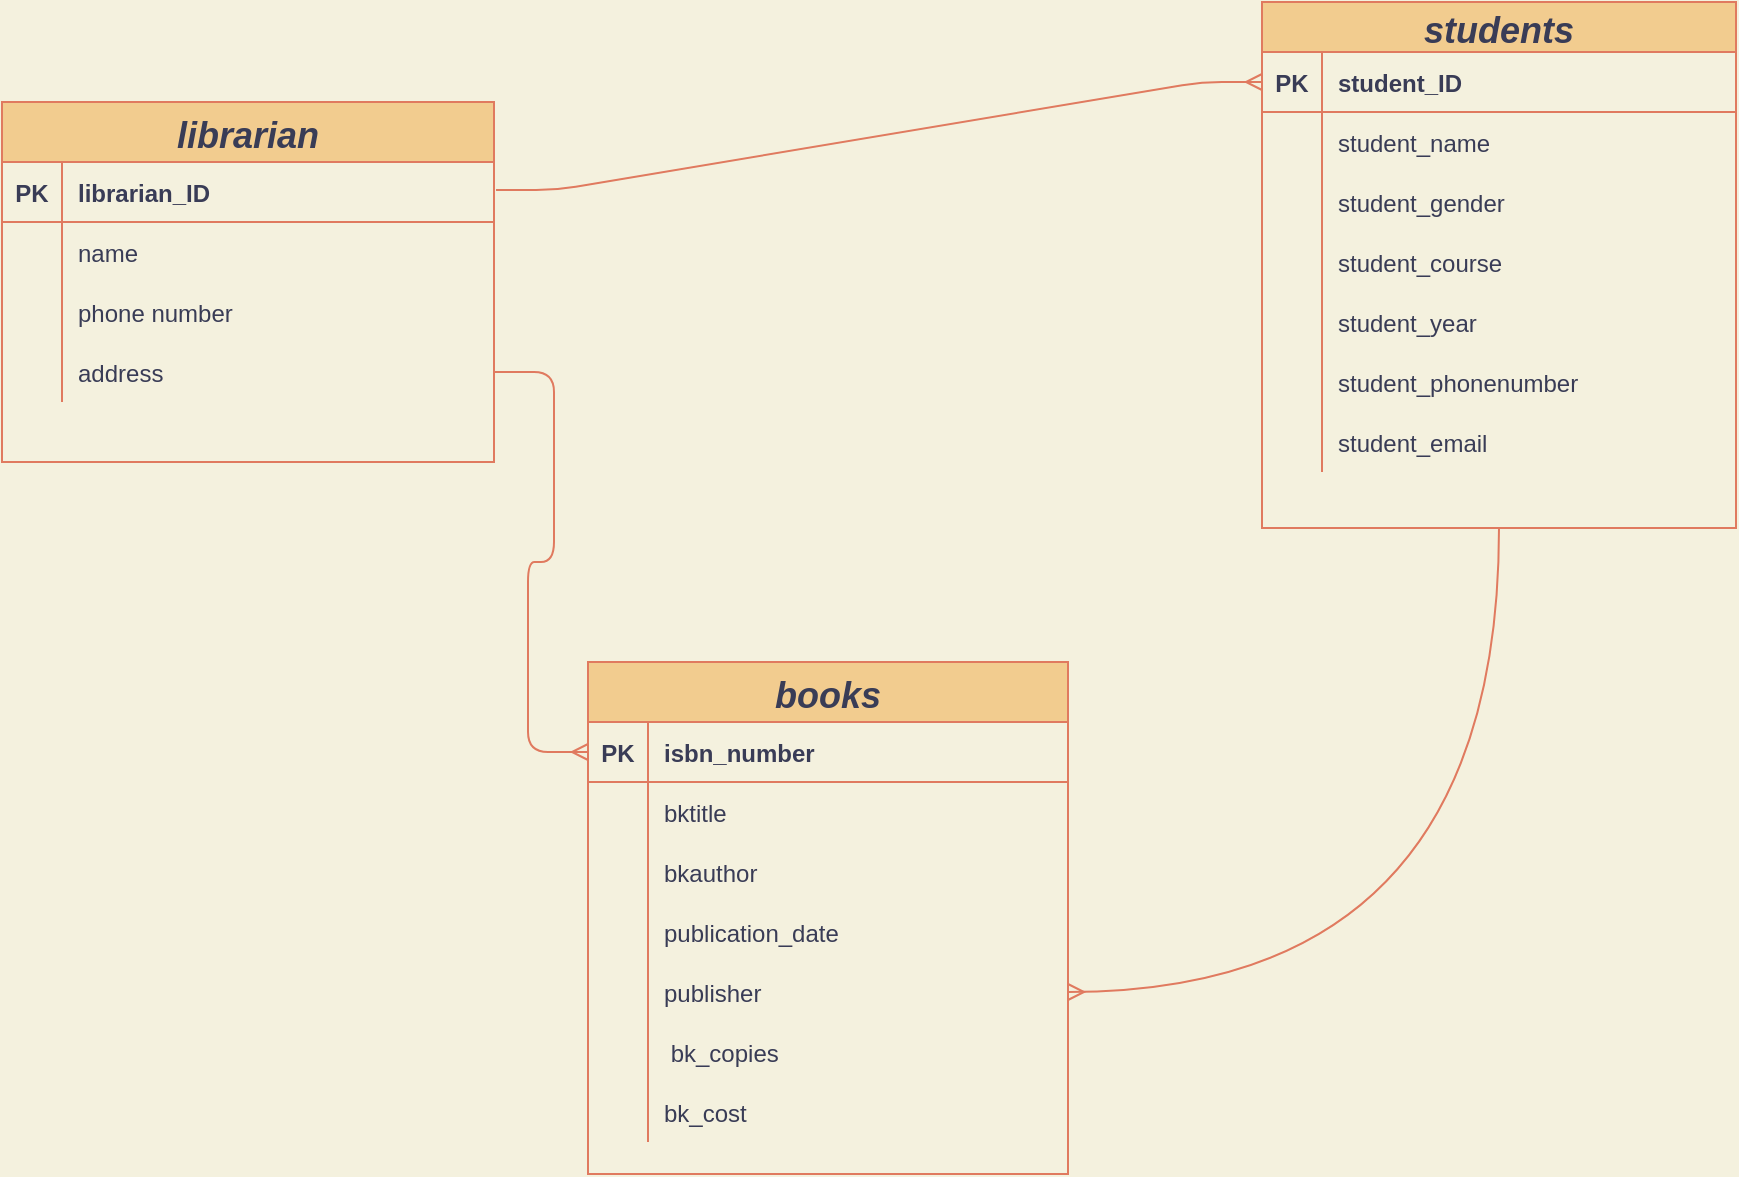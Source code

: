 <mxfile version="13.8.3" type="github"><diagram id="JJx2_gfpE4FfxIcfzd70" name="Page-1"><mxGraphModel dx="1700" dy="2600" grid="0" gridSize="5" guides="1" tooltips="1" connect="1" arrows="1" fold="1" page="1" pageScale="1" pageWidth="1400" pageHeight="850" background="#F4F1DE" math="0" shadow="0"><root><mxCell id="0"/><mxCell id="1" parent="0"/><mxCell id="Njf9uSvX7fE945b8m0Zn-18" value="librarian" style="shape=table;startSize=30;container=1;collapsible=1;childLayout=tableLayout;fixedRows=1;rowLines=0;fontStyle=3;align=center;resizeLast=1;fontSize=18;fillColor=#F2CC8F;strokeColor=#E07A5F;fontColor=#393C56;" parent="1" vertex="1"><mxGeometry x="280" y="160" width="246" height="180" as="geometry"/></mxCell><mxCell id="Njf9uSvX7fE945b8m0Zn-19" value="" style="shape=partialRectangle;collapsible=0;dropTarget=0;pointerEvents=0;fillColor=none;top=0;left=0;bottom=1;right=0;points=[[0,0.5],[1,0.5]];portConstraint=eastwest;strokeColor=#E07A5F;fontColor=#393C56;" parent="Njf9uSvX7fE945b8m0Zn-18" vertex="1"><mxGeometry y="30" width="246" height="30" as="geometry"/></mxCell><mxCell id="Njf9uSvX7fE945b8m0Zn-20" value="PK" style="shape=partialRectangle;connectable=0;fillColor=none;top=0;left=0;bottom=0;right=0;fontStyle=1;overflow=hidden;strokeColor=#E07A5F;fontColor=#393C56;" parent="Njf9uSvX7fE945b8m0Zn-19" vertex="1"><mxGeometry width="30" height="30" as="geometry"/></mxCell><mxCell id="Njf9uSvX7fE945b8m0Zn-21" value="librarian_ID" style="shape=partialRectangle;connectable=0;fillColor=none;top=0;left=0;bottom=0;right=0;align=left;spacingLeft=6;fontStyle=1;overflow=hidden;strokeColor=#E07A5F;fontColor=#393C56;" parent="Njf9uSvX7fE945b8m0Zn-19" vertex="1"><mxGeometry x="30" width="216" height="30" as="geometry"/></mxCell><mxCell id="Njf9uSvX7fE945b8m0Zn-22" value="" style="shape=partialRectangle;collapsible=0;dropTarget=0;pointerEvents=0;fillColor=none;top=0;left=0;bottom=0;right=0;points=[[0,0.5],[1,0.5]];portConstraint=eastwest;strokeColor=#E07A5F;fontColor=#393C56;" parent="Njf9uSvX7fE945b8m0Zn-18" vertex="1"><mxGeometry y="60" width="246" height="30" as="geometry"/></mxCell><mxCell id="Njf9uSvX7fE945b8m0Zn-23" value="" style="shape=partialRectangle;connectable=0;fillColor=none;top=0;left=0;bottom=0;right=0;editable=1;overflow=hidden;strokeColor=#E07A5F;fontColor=#393C56;" parent="Njf9uSvX7fE945b8m0Zn-22" vertex="1"><mxGeometry width="30" height="30" as="geometry"/></mxCell><mxCell id="Njf9uSvX7fE945b8m0Zn-24" value="name" style="shape=partialRectangle;connectable=0;fillColor=none;top=0;left=0;bottom=0;right=0;align=left;spacingLeft=6;overflow=hidden;strokeColor=#E07A5F;fontColor=#393C56;" parent="Njf9uSvX7fE945b8m0Zn-22" vertex="1"><mxGeometry x="30" width="216" height="30" as="geometry"/></mxCell><mxCell id="Njf9uSvX7fE945b8m0Zn-25" value="" style="shape=partialRectangle;collapsible=0;dropTarget=0;pointerEvents=0;fillColor=none;top=0;left=0;bottom=0;right=0;points=[[0,0.5],[1,0.5]];portConstraint=eastwest;strokeColor=#E07A5F;fontColor=#393C56;" parent="Njf9uSvX7fE945b8m0Zn-18" vertex="1"><mxGeometry y="90" width="246" height="30" as="geometry"/></mxCell><mxCell id="Njf9uSvX7fE945b8m0Zn-26" value="" style="shape=partialRectangle;connectable=0;fillColor=none;top=0;left=0;bottom=0;right=0;editable=1;overflow=hidden;strokeColor=#E07A5F;fontColor=#393C56;" parent="Njf9uSvX7fE945b8m0Zn-25" vertex="1"><mxGeometry width="30" height="30" as="geometry"/></mxCell><mxCell id="Njf9uSvX7fE945b8m0Zn-27" value="phone number" style="shape=partialRectangle;connectable=0;fillColor=none;top=0;left=0;bottom=0;right=0;align=left;spacingLeft=6;overflow=hidden;strokeColor=#E07A5F;fontColor=#393C56;" parent="Njf9uSvX7fE945b8m0Zn-25" vertex="1"><mxGeometry x="30" width="216" height="30" as="geometry"/></mxCell><mxCell id="Njf9uSvX7fE945b8m0Zn-28" value="" style="shape=partialRectangle;collapsible=0;dropTarget=0;pointerEvents=0;fillColor=none;top=0;left=0;bottom=0;right=0;points=[[0,0.5],[1,0.5]];portConstraint=eastwest;strokeColor=#E07A5F;fontColor=#393C56;" parent="Njf9uSvX7fE945b8m0Zn-18" vertex="1"><mxGeometry y="120" width="246" height="30" as="geometry"/></mxCell><mxCell id="Njf9uSvX7fE945b8m0Zn-29" value="" style="shape=partialRectangle;connectable=0;fillColor=none;top=0;left=0;bottom=0;right=0;editable=1;overflow=hidden;strokeColor=#E07A5F;fontColor=#393C56;" parent="Njf9uSvX7fE945b8m0Zn-28" vertex="1"><mxGeometry width="30" height="30" as="geometry"/></mxCell><mxCell id="Njf9uSvX7fE945b8m0Zn-30" value="address" style="shape=partialRectangle;connectable=0;fillColor=none;top=0;left=0;bottom=0;right=0;align=left;spacingLeft=6;overflow=hidden;strokeColor=#E07A5F;fontColor=#393C56;" parent="Njf9uSvX7fE945b8m0Zn-28" vertex="1"><mxGeometry x="30" width="216" height="30" as="geometry"/></mxCell><mxCell id="Njf9uSvX7fE945b8m0Zn-57" value="students" style="shape=table;startSize=25;container=1;collapsible=1;childLayout=tableLayout;fixedRows=1;rowLines=0;fontStyle=3;align=center;resizeLast=1;fontSize=18;fillColor=#F2CC8F;strokeColor=#E07A5F;fontColor=#393C56;" parent="1" vertex="1"><mxGeometry x="910" y="110" width="237" height="263" as="geometry"/></mxCell><mxCell id="Njf9uSvX7fE945b8m0Zn-58" value="" style="shape=partialRectangle;collapsible=0;dropTarget=0;pointerEvents=0;fillColor=none;top=0;left=0;bottom=1;right=0;points=[[0,0.5],[1,0.5]];portConstraint=eastwest;strokeColor=#E07A5F;fontColor=#393C56;" parent="Njf9uSvX7fE945b8m0Zn-57" vertex="1"><mxGeometry y="25" width="237" height="30" as="geometry"/></mxCell><mxCell id="Njf9uSvX7fE945b8m0Zn-59" value="PK" style="shape=partialRectangle;connectable=0;fillColor=none;top=0;left=0;bottom=0;right=0;fontStyle=1;overflow=hidden;strokeColor=#E07A5F;fontColor=#393C56;" parent="Njf9uSvX7fE945b8m0Zn-58" vertex="1"><mxGeometry width="30" height="30" as="geometry"/></mxCell><mxCell id="Njf9uSvX7fE945b8m0Zn-60" value="student_ID" style="shape=partialRectangle;connectable=0;fillColor=none;top=0;left=0;bottom=0;right=0;align=left;spacingLeft=6;fontStyle=1;overflow=hidden;strokeColor=#E07A5F;fontColor=#393C56;" parent="Njf9uSvX7fE945b8m0Zn-58" vertex="1"><mxGeometry x="30" width="207" height="30" as="geometry"/></mxCell><mxCell id="Njf9uSvX7fE945b8m0Zn-61" value="" style="shape=partialRectangle;collapsible=0;dropTarget=0;pointerEvents=0;fillColor=none;top=0;left=0;bottom=0;right=0;points=[[0,0.5],[1,0.5]];portConstraint=eastwest;strokeColor=#E07A5F;fontColor=#393C56;" parent="Njf9uSvX7fE945b8m0Zn-57" vertex="1"><mxGeometry y="55" width="237" height="30" as="geometry"/></mxCell><mxCell id="Njf9uSvX7fE945b8m0Zn-62" value="" style="shape=partialRectangle;connectable=0;fillColor=none;top=0;left=0;bottom=0;right=0;editable=1;overflow=hidden;strokeColor=#E07A5F;fontColor=#393C56;" parent="Njf9uSvX7fE945b8m0Zn-61" vertex="1"><mxGeometry width="30" height="30" as="geometry"/></mxCell><mxCell id="Njf9uSvX7fE945b8m0Zn-63" value="student_name" style="shape=partialRectangle;connectable=0;fillColor=none;top=0;left=0;bottom=0;right=0;align=left;spacingLeft=6;overflow=hidden;strokeColor=#E07A5F;fontColor=#393C56;" parent="Njf9uSvX7fE945b8m0Zn-61" vertex="1"><mxGeometry x="30" width="207" height="30" as="geometry"/></mxCell><mxCell id="Njf9uSvX7fE945b8m0Zn-64" value="" style="shape=partialRectangle;collapsible=0;dropTarget=0;pointerEvents=0;fillColor=none;top=0;left=0;bottom=0;right=0;points=[[0,0.5],[1,0.5]];portConstraint=eastwest;strokeColor=#E07A5F;fontColor=#393C56;" parent="Njf9uSvX7fE945b8m0Zn-57" vertex="1"><mxGeometry y="85" width="237" height="30" as="geometry"/></mxCell><mxCell id="Njf9uSvX7fE945b8m0Zn-65" value="" style="shape=partialRectangle;connectable=0;fillColor=none;top=0;left=0;bottom=0;right=0;editable=1;overflow=hidden;strokeColor=#E07A5F;fontColor=#393C56;" parent="Njf9uSvX7fE945b8m0Zn-64" vertex="1"><mxGeometry width="30" height="30" as="geometry"/></mxCell><mxCell id="Njf9uSvX7fE945b8m0Zn-66" value="student_gender" style="shape=partialRectangle;connectable=0;fillColor=none;top=0;left=0;bottom=0;right=0;align=left;spacingLeft=6;overflow=hidden;strokeColor=#E07A5F;fontColor=#393C56;" parent="Njf9uSvX7fE945b8m0Zn-64" vertex="1"><mxGeometry x="30" width="207" height="30" as="geometry"/></mxCell><mxCell id="Njf9uSvX7fE945b8m0Zn-67" value="" style="shape=partialRectangle;collapsible=0;dropTarget=0;pointerEvents=0;fillColor=none;top=0;left=0;bottom=0;right=0;points=[[0,0.5],[1,0.5]];portConstraint=eastwest;strokeColor=#E07A5F;fontColor=#393C56;" parent="Njf9uSvX7fE945b8m0Zn-57" vertex="1"><mxGeometry y="115" width="237" height="30" as="geometry"/></mxCell><mxCell id="Njf9uSvX7fE945b8m0Zn-68" value="" style="shape=partialRectangle;connectable=0;fillColor=none;top=0;left=0;bottom=0;right=0;editable=1;overflow=hidden;strokeColor=#E07A5F;fontColor=#393C56;" parent="Njf9uSvX7fE945b8m0Zn-67" vertex="1"><mxGeometry width="30" height="30" as="geometry"/></mxCell><mxCell id="Njf9uSvX7fE945b8m0Zn-69" value="student_course" style="shape=partialRectangle;connectable=0;fillColor=none;top=0;left=0;bottom=0;right=0;align=left;spacingLeft=6;overflow=hidden;strokeColor=#E07A5F;fontColor=#393C56;" parent="Njf9uSvX7fE945b8m0Zn-67" vertex="1"><mxGeometry x="30" width="207" height="30" as="geometry"/></mxCell><mxCell id="Njf9uSvX7fE945b8m0Zn-107" value="" style="shape=partialRectangle;collapsible=0;dropTarget=0;pointerEvents=0;fillColor=none;top=0;left=0;bottom=0;right=0;points=[[0,0.5],[1,0.5]];portConstraint=eastwest;strokeColor=#E07A5F;fontColor=#393C56;" parent="Njf9uSvX7fE945b8m0Zn-57" vertex="1"><mxGeometry y="145" width="237" height="30" as="geometry"/></mxCell><mxCell id="Njf9uSvX7fE945b8m0Zn-108" value="" style="shape=partialRectangle;connectable=0;fillColor=none;top=0;left=0;bottom=0;right=0;editable=1;overflow=hidden;strokeColor=#E07A5F;fontColor=#393C56;" parent="Njf9uSvX7fE945b8m0Zn-107" vertex="1"><mxGeometry width="30" height="30" as="geometry"/></mxCell><mxCell id="Njf9uSvX7fE945b8m0Zn-109" value="student_year" style="shape=partialRectangle;connectable=0;fillColor=none;top=0;left=0;bottom=0;right=0;align=left;spacingLeft=6;overflow=hidden;strokeColor=#E07A5F;fontColor=#393C56;" parent="Njf9uSvX7fE945b8m0Zn-107" vertex="1"><mxGeometry x="30" width="207" height="30" as="geometry"/></mxCell><mxCell id="Njf9uSvX7fE945b8m0Zn-110" value="" style="shape=partialRectangle;collapsible=0;dropTarget=0;pointerEvents=0;fillColor=none;top=0;left=0;bottom=0;right=0;points=[[0,0.5],[1,0.5]];portConstraint=eastwest;strokeColor=#E07A5F;fontColor=#393C56;" parent="Njf9uSvX7fE945b8m0Zn-57" vertex="1"><mxGeometry y="175" width="237" height="30" as="geometry"/></mxCell><mxCell id="Njf9uSvX7fE945b8m0Zn-111" value="" style="shape=partialRectangle;connectable=0;fillColor=none;top=0;left=0;bottom=0;right=0;editable=1;overflow=hidden;strokeColor=#E07A5F;fontColor=#393C56;" parent="Njf9uSvX7fE945b8m0Zn-110" vertex="1"><mxGeometry width="30" height="30" as="geometry"/></mxCell><mxCell id="Njf9uSvX7fE945b8m0Zn-112" value="student_phonenumber" style="shape=partialRectangle;connectable=0;fillColor=none;top=0;left=0;bottom=0;right=0;align=left;spacingLeft=6;overflow=hidden;strokeColor=#E07A5F;fontColor=#393C56;" parent="Njf9uSvX7fE945b8m0Zn-110" vertex="1"><mxGeometry x="30" width="207" height="30" as="geometry"/></mxCell><mxCell id="Njf9uSvX7fE945b8m0Zn-113" value="" style="shape=partialRectangle;collapsible=0;dropTarget=0;pointerEvents=0;fillColor=none;top=0;left=0;bottom=0;right=0;points=[[0,0.5],[1,0.5]];portConstraint=eastwest;strokeColor=#E07A5F;fontColor=#393C56;" parent="Njf9uSvX7fE945b8m0Zn-57" vertex="1"><mxGeometry y="205" width="237" height="30" as="geometry"/></mxCell><mxCell id="Njf9uSvX7fE945b8m0Zn-114" value="" style="shape=partialRectangle;connectable=0;fillColor=none;top=0;left=0;bottom=0;right=0;editable=1;overflow=hidden;strokeColor=#E07A5F;fontColor=#393C56;" parent="Njf9uSvX7fE945b8m0Zn-113" vertex="1"><mxGeometry width="30" height="30" as="geometry"/></mxCell><mxCell id="Njf9uSvX7fE945b8m0Zn-115" value="student_email" style="shape=partialRectangle;connectable=0;fillColor=none;top=0;left=0;bottom=0;right=0;align=left;spacingLeft=6;overflow=hidden;strokeColor=#E07A5F;fontColor=#393C56;" parent="Njf9uSvX7fE945b8m0Zn-113" vertex="1"><mxGeometry x="30" width="207" height="30" as="geometry"/></mxCell><mxCell id="Njf9uSvX7fE945b8m0Zn-83" value="books" style="shape=table;startSize=30;container=1;collapsible=1;childLayout=tableLayout;fixedRows=1;rowLines=0;fontStyle=3;align=center;resizeLast=1;fontSize=18;fillColor=#F2CC8F;strokeColor=#E07A5F;fontColor=#393C56;" parent="1" vertex="1"><mxGeometry x="573" y="440" width="240" height="256" as="geometry"/></mxCell><mxCell id="Njf9uSvX7fE945b8m0Zn-84" value="" style="shape=partialRectangle;collapsible=0;dropTarget=0;pointerEvents=0;fillColor=none;top=0;left=0;bottom=1;right=0;points=[[0,0.5],[1,0.5]];portConstraint=eastwest;strokeColor=#E07A5F;fontColor=#393C56;" parent="Njf9uSvX7fE945b8m0Zn-83" vertex="1"><mxGeometry y="30" width="240" height="30" as="geometry"/></mxCell><mxCell id="Njf9uSvX7fE945b8m0Zn-85" value="PK" style="shape=partialRectangle;connectable=0;fillColor=none;top=0;left=0;bottom=0;right=0;fontStyle=1;overflow=hidden;strokeColor=#E07A5F;fontColor=#393C56;" parent="Njf9uSvX7fE945b8m0Zn-84" vertex="1"><mxGeometry width="30" height="30" as="geometry"/></mxCell><mxCell id="Njf9uSvX7fE945b8m0Zn-86" value="isbn_number" style="shape=partialRectangle;connectable=0;fillColor=none;top=0;left=0;bottom=0;right=0;align=left;spacingLeft=6;fontStyle=1;overflow=hidden;strokeColor=#E07A5F;fontColor=#393C56;" parent="Njf9uSvX7fE945b8m0Zn-84" vertex="1"><mxGeometry x="30" width="210" height="30" as="geometry"/></mxCell><mxCell id="Njf9uSvX7fE945b8m0Zn-87" value="" style="shape=partialRectangle;collapsible=0;dropTarget=0;pointerEvents=0;fillColor=none;top=0;left=0;bottom=0;right=0;points=[[0,0.5],[1,0.5]];portConstraint=eastwest;strokeColor=#E07A5F;fontColor=#393C56;" parent="Njf9uSvX7fE945b8m0Zn-83" vertex="1"><mxGeometry y="60" width="240" height="30" as="geometry"/></mxCell><mxCell id="Njf9uSvX7fE945b8m0Zn-88" value="" style="shape=partialRectangle;connectable=0;fillColor=none;top=0;left=0;bottom=0;right=0;editable=1;overflow=hidden;strokeColor=#E07A5F;fontColor=#393C56;" parent="Njf9uSvX7fE945b8m0Zn-87" vertex="1"><mxGeometry width="30" height="30" as="geometry"/></mxCell><mxCell id="Njf9uSvX7fE945b8m0Zn-89" value="bktitle" style="shape=partialRectangle;connectable=0;fillColor=none;top=0;left=0;bottom=0;right=0;align=left;spacingLeft=6;overflow=hidden;strokeColor=#E07A5F;fontColor=#393C56;" parent="Njf9uSvX7fE945b8m0Zn-87" vertex="1"><mxGeometry x="30" width="210" height="30" as="geometry"/></mxCell><mxCell id="Njf9uSvX7fE945b8m0Zn-90" value="" style="shape=partialRectangle;collapsible=0;dropTarget=0;pointerEvents=0;fillColor=none;top=0;left=0;bottom=0;right=0;points=[[0,0.5],[1,0.5]];portConstraint=eastwest;strokeColor=#E07A5F;fontColor=#393C56;" parent="Njf9uSvX7fE945b8m0Zn-83" vertex="1"><mxGeometry y="90" width="240" height="30" as="geometry"/></mxCell><mxCell id="Njf9uSvX7fE945b8m0Zn-91" value="" style="shape=partialRectangle;connectable=0;fillColor=none;top=0;left=0;bottom=0;right=0;editable=1;overflow=hidden;strokeColor=#E07A5F;fontColor=#393C56;" parent="Njf9uSvX7fE945b8m0Zn-90" vertex="1"><mxGeometry width="30" height="30" as="geometry"/></mxCell><mxCell id="Njf9uSvX7fE945b8m0Zn-92" value="bkauthor" style="shape=partialRectangle;connectable=0;fillColor=none;top=0;left=0;bottom=0;right=0;align=left;spacingLeft=6;overflow=hidden;strokeColor=#E07A5F;fontColor=#393C56;" parent="Njf9uSvX7fE945b8m0Zn-90" vertex="1"><mxGeometry x="30" width="210" height="30" as="geometry"/></mxCell><mxCell id="Njf9uSvX7fE945b8m0Zn-93" value="" style="shape=partialRectangle;collapsible=0;dropTarget=0;pointerEvents=0;fillColor=none;top=0;left=0;bottom=0;right=0;points=[[0,0.5],[1,0.5]];portConstraint=eastwest;strokeColor=#E07A5F;fontColor=#393C56;" parent="Njf9uSvX7fE945b8m0Zn-83" vertex="1"><mxGeometry y="120" width="240" height="30" as="geometry"/></mxCell><mxCell id="Njf9uSvX7fE945b8m0Zn-94" value="" style="shape=partialRectangle;connectable=0;fillColor=none;top=0;left=0;bottom=0;right=0;editable=1;overflow=hidden;strokeColor=#E07A5F;fontColor=#393C56;" parent="Njf9uSvX7fE945b8m0Zn-93" vertex="1"><mxGeometry width="30" height="30" as="geometry"/></mxCell><mxCell id="Njf9uSvX7fE945b8m0Zn-95" value="publication_date" style="shape=partialRectangle;connectable=0;fillColor=none;top=0;left=0;bottom=0;right=0;align=left;spacingLeft=6;overflow=hidden;strokeColor=#E07A5F;fontColor=#393C56;" parent="Njf9uSvX7fE945b8m0Zn-93" vertex="1"><mxGeometry x="30" width="210" height="30" as="geometry"/></mxCell><mxCell id="Njf9uSvX7fE945b8m0Zn-98" value="" style="shape=partialRectangle;collapsible=0;dropTarget=0;pointerEvents=0;fillColor=none;top=0;left=0;bottom=0;right=0;points=[[0,0.5],[1,0.5]];portConstraint=eastwest;strokeColor=#E07A5F;fontColor=#393C56;" parent="Njf9uSvX7fE945b8m0Zn-83" vertex="1"><mxGeometry y="150" width="240" height="30" as="geometry"/></mxCell><mxCell id="Njf9uSvX7fE945b8m0Zn-99" value="" style="shape=partialRectangle;connectable=0;fillColor=none;top=0;left=0;bottom=0;right=0;editable=1;overflow=hidden;strokeColor=#E07A5F;fontColor=#393C56;" parent="Njf9uSvX7fE945b8m0Zn-98" vertex="1"><mxGeometry width="30" height="30" as="geometry"/></mxCell><mxCell id="Njf9uSvX7fE945b8m0Zn-100" value="publisher" style="shape=partialRectangle;connectable=0;fillColor=none;top=0;left=0;bottom=0;right=0;align=left;spacingLeft=6;overflow=hidden;strokeColor=#E07A5F;fontColor=#393C56;" parent="Njf9uSvX7fE945b8m0Zn-98" vertex="1"><mxGeometry x="30" width="210" height="30" as="geometry"/></mxCell><mxCell id="Njf9uSvX7fE945b8m0Zn-101" value="" style="shape=partialRectangle;collapsible=0;dropTarget=0;pointerEvents=0;fillColor=none;top=0;left=0;bottom=0;right=0;points=[[0,0.5],[1,0.5]];portConstraint=eastwest;strokeColor=#E07A5F;fontColor=#393C56;" parent="Njf9uSvX7fE945b8m0Zn-83" vertex="1"><mxGeometry y="180" width="240" height="30" as="geometry"/></mxCell><mxCell id="Njf9uSvX7fE945b8m0Zn-102" value="" style="shape=partialRectangle;connectable=0;fillColor=none;top=0;left=0;bottom=0;right=0;editable=1;overflow=hidden;strokeColor=#E07A5F;fontColor=#393C56;" parent="Njf9uSvX7fE945b8m0Zn-101" vertex="1"><mxGeometry width="30" height="30" as="geometry"/></mxCell><mxCell id="Njf9uSvX7fE945b8m0Zn-103" value=" bk_copies" style="shape=partialRectangle;connectable=0;fillColor=none;top=0;left=0;bottom=0;right=0;align=left;spacingLeft=6;overflow=hidden;strokeColor=#E07A5F;fontColor=#393C56;" parent="Njf9uSvX7fE945b8m0Zn-101" vertex="1"><mxGeometry x="30" width="210" height="30" as="geometry"/></mxCell><mxCell id="Njf9uSvX7fE945b8m0Zn-104" value="" style="shape=partialRectangle;collapsible=0;dropTarget=0;pointerEvents=0;fillColor=none;top=0;left=0;bottom=0;right=0;points=[[0,0.5],[1,0.5]];portConstraint=eastwest;strokeColor=#E07A5F;fontColor=#393C56;" parent="Njf9uSvX7fE945b8m0Zn-83" vertex="1"><mxGeometry y="210" width="240" height="30" as="geometry"/></mxCell><mxCell id="Njf9uSvX7fE945b8m0Zn-105" value="" style="shape=partialRectangle;connectable=0;fillColor=none;top=0;left=0;bottom=0;right=0;editable=1;overflow=hidden;strokeColor=#E07A5F;fontColor=#393C56;" parent="Njf9uSvX7fE945b8m0Zn-104" vertex="1"><mxGeometry width="30" height="30" as="geometry"/></mxCell><mxCell id="Njf9uSvX7fE945b8m0Zn-106" value="bk_cost" style="shape=partialRectangle;connectable=0;fillColor=none;top=0;left=0;bottom=0;right=0;align=left;spacingLeft=6;overflow=hidden;strokeColor=#E07A5F;fontColor=#393C56;" parent="Njf9uSvX7fE945b8m0Zn-104" vertex="1"><mxGeometry x="30" width="210" height="30" as="geometry"/></mxCell><mxCell id="Njf9uSvX7fE945b8m0Zn-164" value="" style="edgeStyle=entityRelationEdgeStyle;fontSize=12;html=1;endArrow=ERmany;strokeColor=#E07A5F;fillColor=#F2CC8F;entryX=0;entryY=0.5;entryDx=0;entryDy=0;exitX=1;exitY=0.5;exitDx=0;exitDy=0;" parent="1" source="Njf9uSvX7fE945b8m0Zn-28" target="Njf9uSvX7fE945b8m0Zn-84" edge="1"><mxGeometry width="100" height="100" relative="1" as="geometry"><mxPoint x="543" y="289" as="sourcePoint"/><mxPoint x="483" y="698" as="targetPoint"/></mxGeometry></mxCell><mxCell id="Njf9uSvX7fE945b8m0Zn-169" value="" style="edgeStyle=orthogonalEdgeStyle;fontSize=12;html=1;endArrow=ERmany;strokeColor=#E07A5F;fillColor=#F2CC8F;entryX=1;entryY=0.5;entryDx=0;entryDy=0;curved=1;exitX=0.5;exitY=1;exitDx=0;exitDy=0;" parent="1" source="Njf9uSvX7fE945b8m0Zn-57" target="Njf9uSvX7fE945b8m0Zn-98" edge="1"><mxGeometry width="100" height="100" relative="1" as="geometry"><mxPoint x="1053" y="403" as="sourcePoint"/><mxPoint x="842" y="603" as="targetPoint"/></mxGeometry></mxCell><mxCell id="Njf9uSvX7fE945b8m0Zn-170" value="" style="edgeStyle=entityRelationEdgeStyle;fontSize=12;html=1;endArrow=ERmany;strokeColor=#E07A5F;fillColor=#F2CC8F;" parent="1" target="Njf9uSvX7fE945b8m0Zn-58" edge="1"><mxGeometry width="100" height="100" relative="1" as="geometry"><mxPoint x="527" y="204" as="sourcePoint"/><mxPoint x="859" y="165" as="targetPoint"/></mxGeometry></mxCell></root></mxGraphModel></diagram></mxfile>
